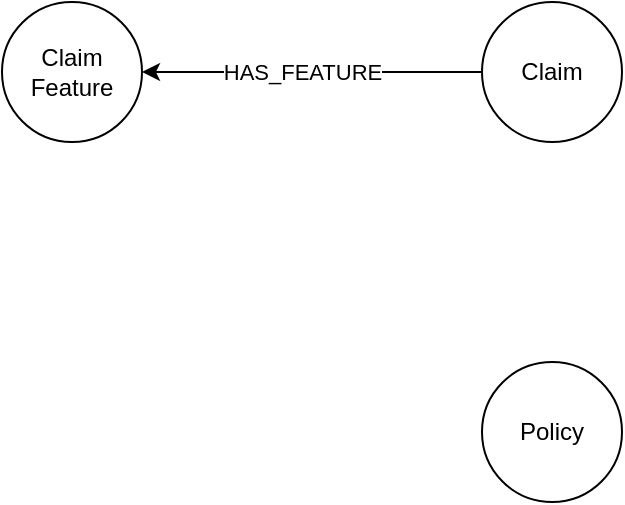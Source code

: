 <mxfile version="22.1.4" type="github">
  <diagram name="Page-1" id="rm4v-YoGuUnyeOTgBEOt">
    <mxGraphModel dx="2074" dy="1150" grid="1" gridSize="10" guides="1" tooltips="1" connect="1" arrows="1" fold="1" page="1" pageScale="1" pageWidth="850" pageHeight="1100" math="0" shadow="0">
      <root>
        <mxCell id="0" />
        <mxCell id="1" parent="0" />
        <mxCell id="TaLjiCh3qOxt_VTophUh-22" style="edgeStyle=orthogonalEdgeStyle;rounded=0;orthogonalLoop=1;jettySize=auto;html=1;" edge="1" parent="1" source="TaLjiCh3qOxt_VTophUh-20" target="TaLjiCh3qOxt_VTophUh-21">
          <mxGeometry relative="1" as="geometry" />
        </mxCell>
        <mxCell id="TaLjiCh3qOxt_VTophUh-23" value="HAS_FEATURE" style="edgeLabel;html=1;align=center;verticalAlign=middle;resizable=0;points=[];" vertex="1" connectable="0" parent="TaLjiCh3qOxt_VTophUh-22">
          <mxGeometry x="0.153" y="2" relative="1" as="geometry">
            <mxPoint x="8" y="-2" as="offset" />
          </mxGeometry>
        </mxCell>
        <mxCell id="TaLjiCh3qOxt_VTophUh-20" value="Claim" style="ellipse;whiteSpace=wrap;html=1;aspect=fixed;" vertex="1" parent="1">
          <mxGeometry x="340" y="100" width="70" height="70" as="geometry" />
        </mxCell>
        <mxCell id="TaLjiCh3qOxt_VTophUh-21" value="Claim&lt;br&gt;Feature" style="ellipse;whiteSpace=wrap;html=1;aspect=fixed;" vertex="1" parent="1">
          <mxGeometry x="100" y="100" width="70" height="70" as="geometry" />
        </mxCell>
        <mxCell id="TaLjiCh3qOxt_VTophUh-24" value="Policy" style="ellipse;whiteSpace=wrap;html=1;aspect=fixed;" vertex="1" parent="1">
          <mxGeometry x="340" y="280" width="70" height="70" as="geometry" />
        </mxCell>
      </root>
    </mxGraphModel>
  </diagram>
</mxfile>
